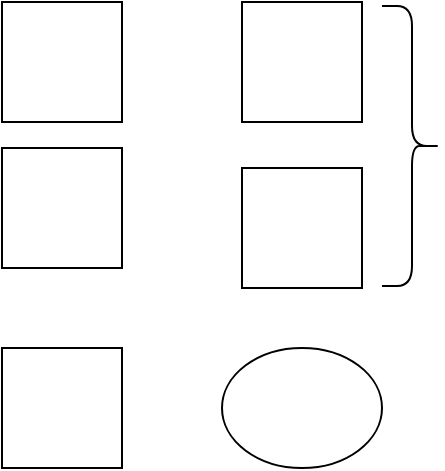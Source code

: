 <mxfile version="21.6.8" type="github">
  <diagram name="第 1 页" id="M7-LkV-x4vHUSKC98IDP">
    <mxGraphModel dx="918" dy="653" grid="1" gridSize="10" guides="1" tooltips="1" connect="1" arrows="1" fold="1" page="1" pageScale="1" pageWidth="827" pageHeight="1169" math="0" shadow="0">
      <root>
        <mxCell id="0" />
        <mxCell id="1" parent="0" />
        <mxCell id="ZmyTqe1Q2lYzHjs39MN7-1" value="" style="rounded=0;whiteSpace=wrap;html=1;" vertex="1" parent="1">
          <mxGeometry x="70" y="97" width="60" height="60" as="geometry" />
        </mxCell>
        <mxCell id="ZmyTqe1Q2lYzHjs39MN7-2" value="" style="rounded=0;whiteSpace=wrap;html=1;" vertex="1" parent="1">
          <mxGeometry x="70" y="170" width="60" height="60" as="geometry" />
        </mxCell>
        <mxCell id="ZmyTqe1Q2lYzHjs39MN7-3" value="" style="rounded=0;whiteSpace=wrap;html=1;" vertex="1" parent="1">
          <mxGeometry x="70" y="270" width="60" height="60" as="geometry" />
        </mxCell>
        <mxCell id="ZmyTqe1Q2lYzHjs39MN7-4" value="" style="rounded=0;whiteSpace=wrap;html=1;" vertex="1" parent="1">
          <mxGeometry x="190" y="97" width="60" height="60" as="geometry" />
        </mxCell>
        <mxCell id="ZmyTqe1Q2lYzHjs39MN7-7" value="" style="ellipse;whiteSpace=wrap;html=1;" vertex="1" parent="1">
          <mxGeometry x="180" y="270" width="80" height="60" as="geometry" />
        </mxCell>
        <mxCell id="ZmyTqe1Q2lYzHjs39MN7-8" value="" style="rounded=0;whiteSpace=wrap;html=1;" vertex="1" parent="1">
          <mxGeometry x="190" y="180" width="60" height="60" as="geometry" />
        </mxCell>
        <mxCell id="ZmyTqe1Q2lYzHjs39MN7-9" value="" style="shape=curlyBracket;whiteSpace=wrap;html=1;rounded=1;flipH=1;labelPosition=right;verticalLabelPosition=middle;align=left;verticalAlign=middle;size=0.5;" vertex="1" parent="1">
          <mxGeometry x="260" y="99" width="30" height="140" as="geometry" />
        </mxCell>
      </root>
    </mxGraphModel>
  </diagram>
</mxfile>
